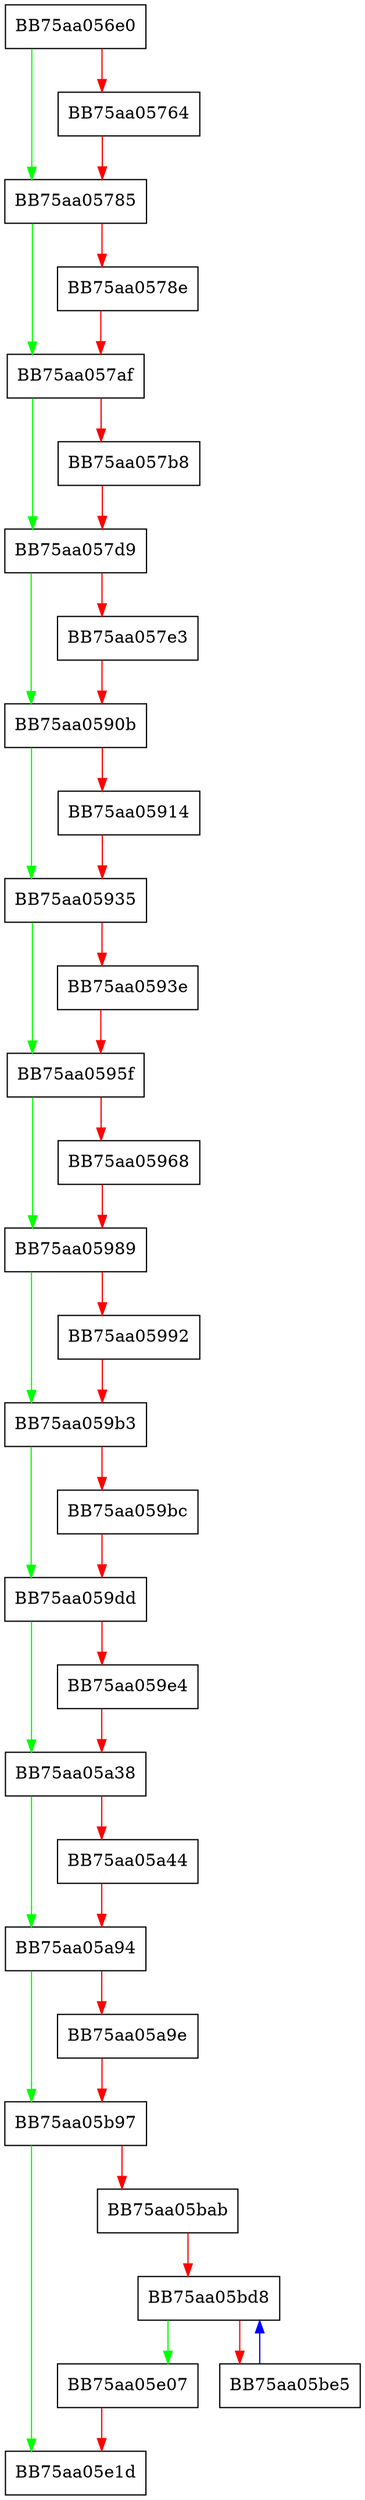 digraph WriteXml {
  node [shape="box"];
  graph [splines=ortho];
  BB75aa056e0 -> BB75aa05785 [color="green"];
  BB75aa056e0 -> BB75aa05764 [color="red"];
  BB75aa05764 -> BB75aa05785 [color="red"];
  BB75aa05785 -> BB75aa057af [color="green"];
  BB75aa05785 -> BB75aa0578e [color="red"];
  BB75aa0578e -> BB75aa057af [color="red"];
  BB75aa057af -> BB75aa057d9 [color="green"];
  BB75aa057af -> BB75aa057b8 [color="red"];
  BB75aa057b8 -> BB75aa057d9 [color="red"];
  BB75aa057d9 -> BB75aa0590b [color="green"];
  BB75aa057d9 -> BB75aa057e3 [color="red"];
  BB75aa057e3 -> BB75aa0590b [color="red"];
  BB75aa0590b -> BB75aa05935 [color="green"];
  BB75aa0590b -> BB75aa05914 [color="red"];
  BB75aa05914 -> BB75aa05935 [color="red"];
  BB75aa05935 -> BB75aa0595f [color="green"];
  BB75aa05935 -> BB75aa0593e [color="red"];
  BB75aa0593e -> BB75aa0595f [color="red"];
  BB75aa0595f -> BB75aa05989 [color="green"];
  BB75aa0595f -> BB75aa05968 [color="red"];
  BB75aa05968 -> BB75aa05989 [color="red"];
  BB75aa05989 -> BB75aa059b3 [color="green"];
  BB75aa05989 -> BB75aa05992 [color="red"];
  BB75aa05992 -> BB75aa059b3 [color="red"];
  BB75aa059b3 -> BB75aa059dd [color="green"];
  BB75aa059b3 -> BB75aa059bc [color="red"];
  BB75aa059bc -> BB75aa059dd [color="red"];
  BB75aa059dd -> BB75aa05a38 [color="green"];
  BB75aa059dd -> BB75aa059e4 [color="red"];
  BB75aa059e4 -> BB75aa05a38 [color="red"];
  BB75aa05a38 -> BB75aa05a94 [color="green"];
  BB75aa05a38 -> BB75aa05a44 [color="red"];
  BB75aa05a44 -> BB75aa05a94 [color="red"];
  BB75aa05a94 -> BB75aa05b97 [color="green"];
  BB75aa05a94 -> BB75aa05a9e [color="red"];
  BB75aa05a9e -> BB75aa05b97 [color="red"];
  BB75aa05b97 -> BB75aa05e1d [color="green"];
  BB75aa05b97 -> BB75aa05bab [color="red"];
  BB75aa05bab -> BB75aa05bd8 [color="red"];
  BB75aa05bd8 -> BB75aa05e07 [color="green"];
  BB75aa05bd8 -> BB75aa05be5 [color="red"];
  BB75aa05be5 -> BB75aa05bd8 [color="blue"];
  BB75aa05e07 -> BB75aa05e1d [color="red"];
}